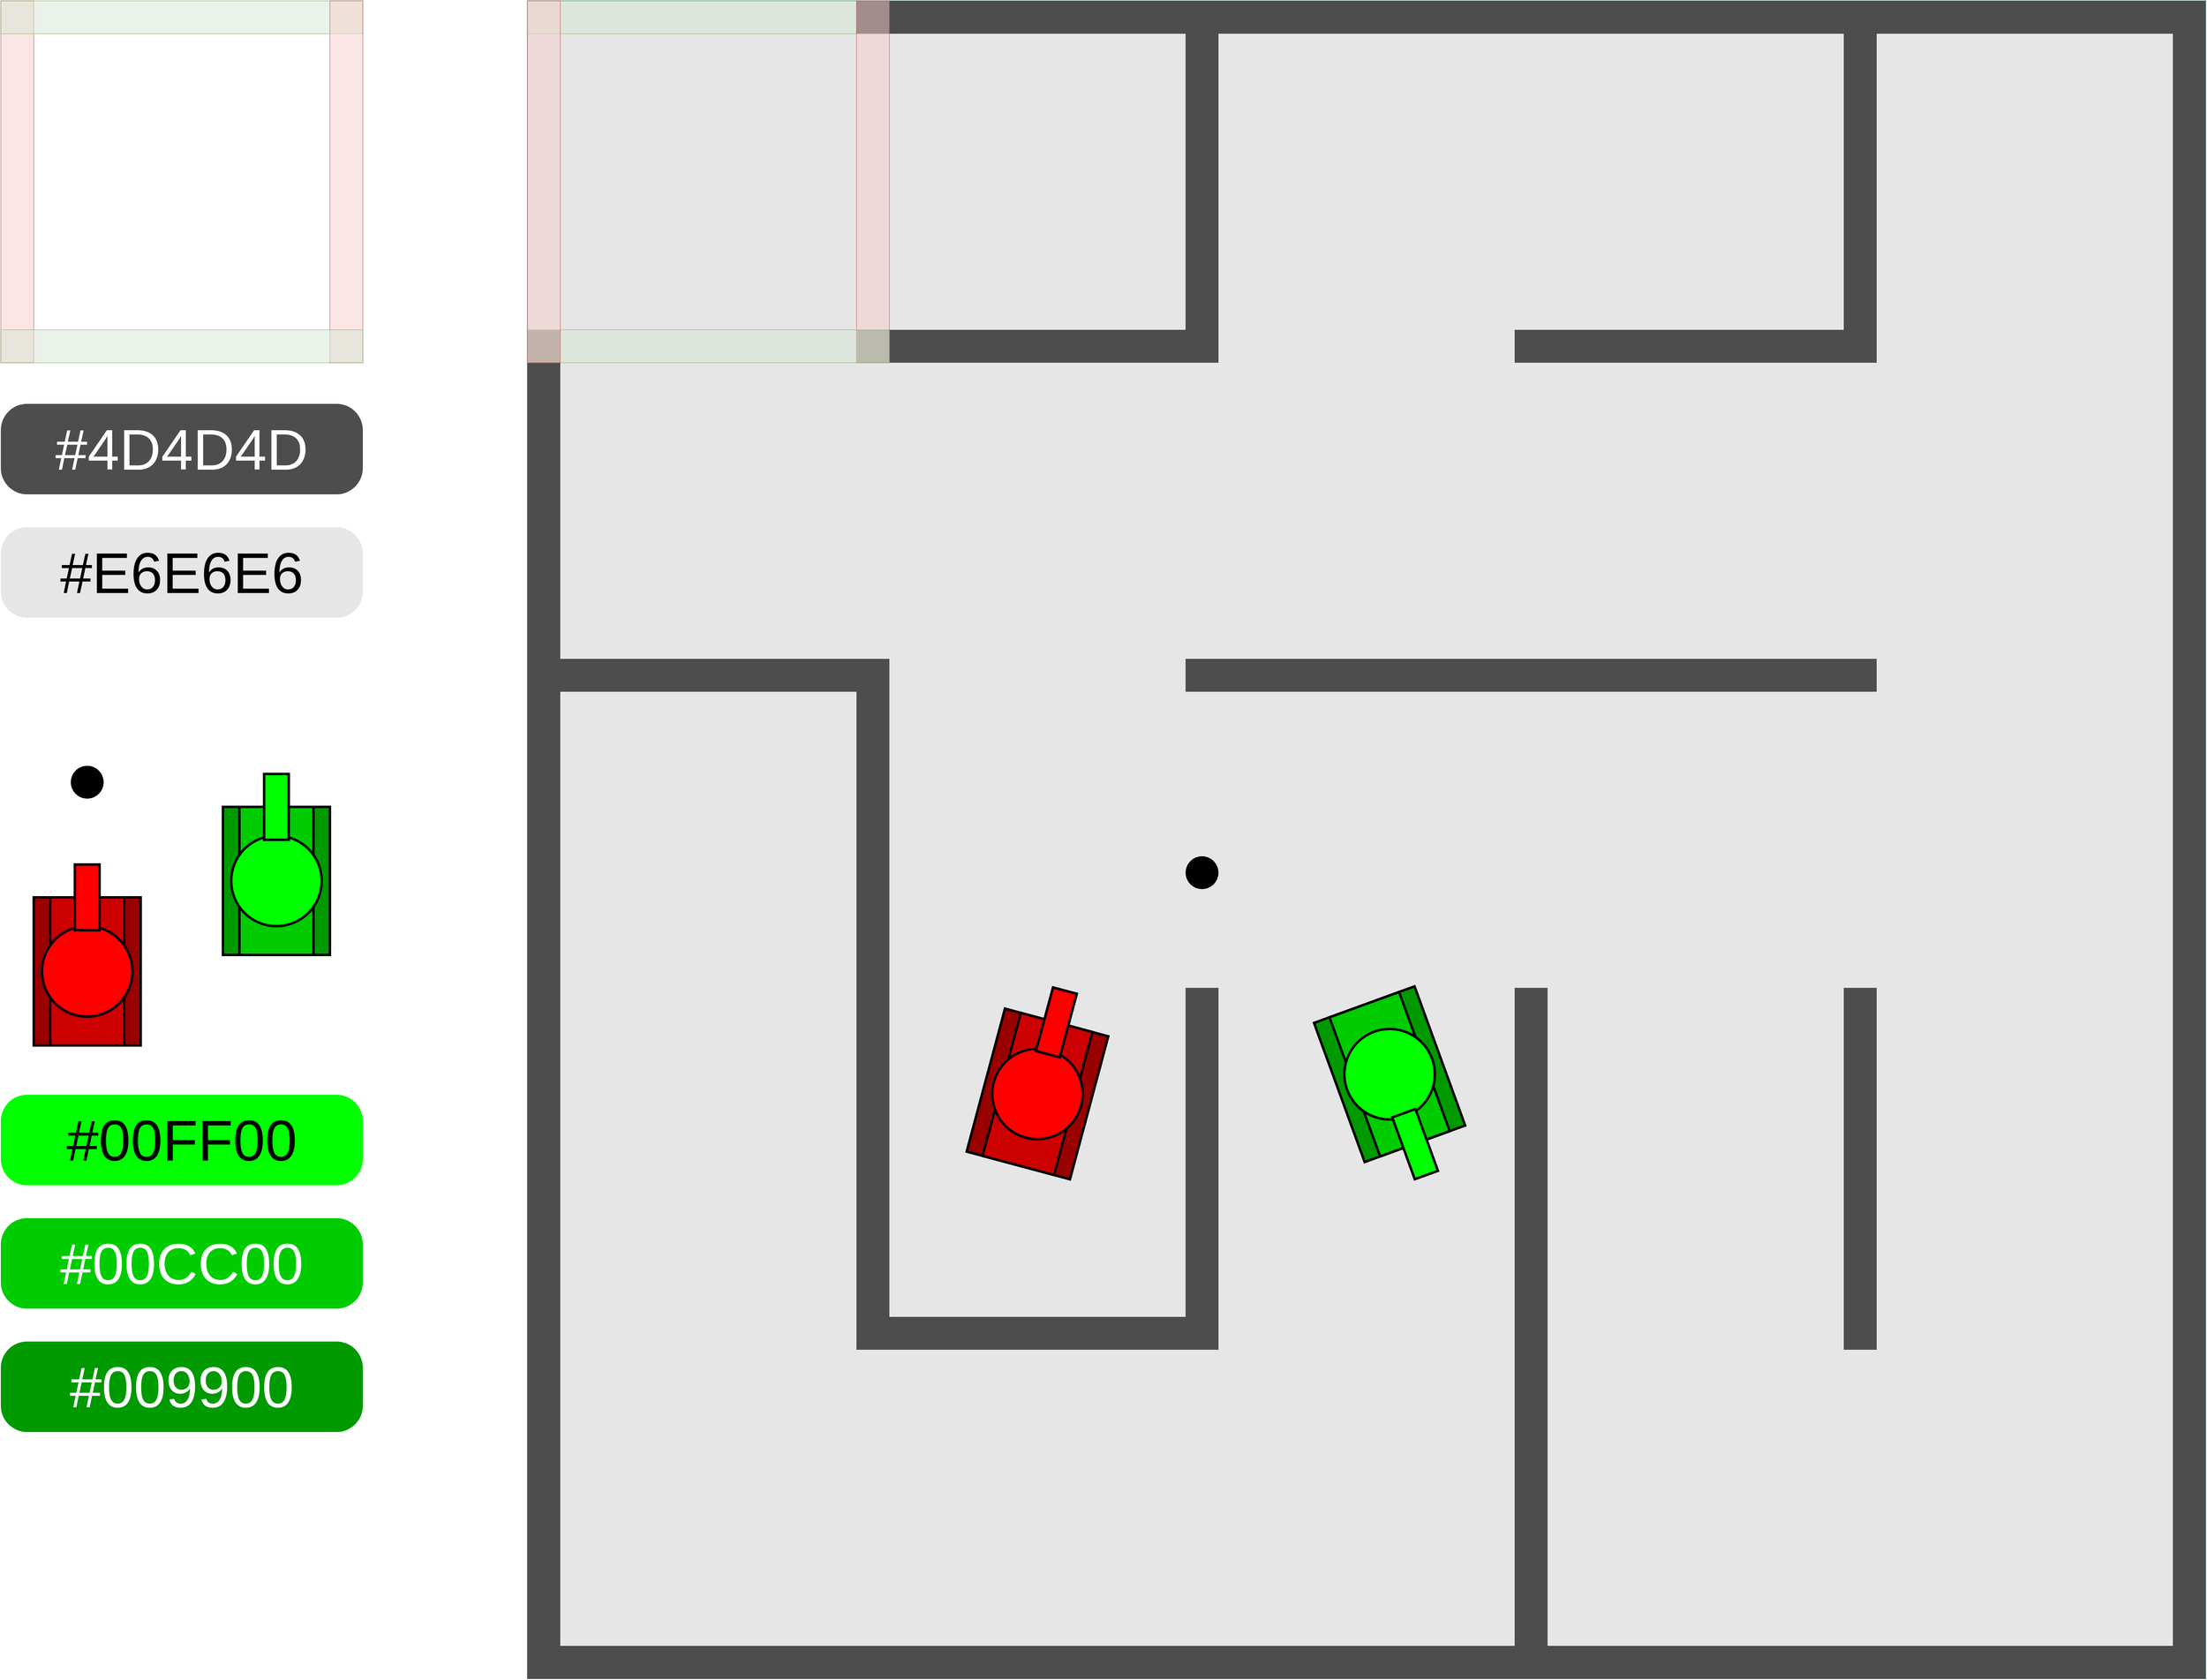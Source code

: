 <mxfile version="15.4.0" type="device"><diagram id="LvhOwxlkE0Zylr0DUV5j" name="第 1 页"><mxGraphModel dx="4890" dy="2346" grid="1" gridSize="10" guides="1" tooltips="1" connect="1" arrows="1" fold="1" page="1" pageScale="1" pageWidth="827" pageHeight="1169" math="0" shadow="0"><root><mxCell id="0"/><mxCell id="1" parent="0"/><mxCell id="feII0zLTvlAG82mkXa8M-296" value="" style="whiteSpace=wrap;html=1;aspect=fixed;strokeColor=#67AB9F;fillColor=#e6e6e6;" parent="1" vertex="1"><mxGeometry x="200" y="320" width="2040" height="2040" as="geometry"/></mxCell><mxCell id="feII0zLTvlAG82mkXa8M-137" value="" style="rounded=0;whiteSpace=wrap;html=1;fillColor=#d5e8d4;strokeColor=#82b366;opacity=50;" parent="1" vertex="1"><mxGeometry x="200" y="320" width="440" height="40" as="geometry"/></mxCell><mxCell id="feII0zLTvlAG82mkXa8M-218" value="" style="rounded=0;whiteSpace=wrap;html=1;fillColor=#4d4d4d;strokeColor=none;" parent="1" vertex="1"><mxGeometry x="1000" y="320" width="40" height="440" as="geometry"/></mxCell><mxCell id="feII0zLTvlAG82mkXa8M-219" value="" style="rounded=0;whiteSpace=wrap;html=1;fillColor=#4d4d4d;strokeColor=none;" parent="1" vertex="1"><mxGeometry x="600" y="720" width="440" height="40" as="geometry"/></mxCell><mxCell id="feII0zLTvlAG82mkXa8M-220" value="" style="rounded=0;whiteSpace=wrap;html=1;fillColor=#4d4d4d;strokeColor=none;" parent="1" vertex="1"><mxGeometry x="1000" y="320" width="440" height="40" as="geometry"/></mxCell><mxCell id="feII0zLTvlAG82mkXa8M-224" value="" style="rounded=0;whiteSpace=wrap;html=1;fillColor=#4d4d4d;strokeColor=none;" parent="1" vertex="1"><mxGeometry x="1400" y="320" width="440" height="40" as="geometry"/></mxCell><mxCell id="feII0zLTvlAG82mkXa8M-226" value="" style="rounded=0;whiteSpace=wrap;html=1;fillColor=#4d4d4d;strokeColor=none;" parent="1" vertex="1"><mxGeometry x="1800" y="320" width="40" height="440" as="geometry"/></mxCell><mxCell id="feII0zLTvlAG82mkXa8M-227" value="" style="rounded=0;whiteSpace=wrap;html=1;fillColor=#4d4d4d;strokeColor=none;" parent="1" vertex="1"><mxGeometry x="1400" y="720" width="440" height="40" as="geometry"/></mxCell><mxCell id="feII0zLTvlAG82mkXa8M-230" value="" style="rounded=0;whiteSpace=wrap;html=1;fillColor=#4d4d4d;strokeColor=none;" parent="1" vertex="1"><mxGeometry x="2200" y="320" width="40" height="440" as="geometry"/></mxCell><mxCell id="feII0zLTvlAG82mkXa8M-232" value="" style="rounded=0;whiteSpace=wrap;html=1;fillColor=#4d4d4d;strokeColor=none;" parent="1" vertex="1"><mxGeometry x="200" y="720" width="40" height="440" as="geometry"/></mxCell><mxCell id="feII0zLTvlAG82mkXa8M-235" value="" style="rounded=0;whiteSpace=wrap;html=1;fillColor=#4d4d4d;strokeColor=none;" parent="1" vertex="1"><mxGeometry x="200" y="1120" width="440" height="40" as="geometry"/></mxCell><mxCell id="feII0zLTvlAG82mkXa8M-241" value="" style="rounded=0;whiteSpace=wrap;html=1;fillColor=#4d4d4d;strokeColor=none;" parent="1" vertex="1"><mxGeometry x="1000" y="1120" width="440" height="40" as="geometry"/></mxCell><mxCell id="feII0zLTvlAG82mkXa8M-244" value="" style="rounded=0;whiteSpace=wrap;html=1;fillColor=#4d4d4d;strokeColor=none;" parent="1" vertex="1"><mxGeometry x="1400" y="1120" width="440" height="40" as="geometry"/></mxCell><mxCell id="feII0zLTvlAG82mkXa8M-250" value="" style="rounded=0;whiteSpace=wrap;html=1;fillColor=#4d4d4d;strokeColor=none;" parent="1" vertex="1"><mxGeometry x="600" y="1120" width="40" height="440" as="geometry"/></mxCell><mxCell id="feII0zLTvlAG82mkXa8M-262" value="" style="rounded=0;whiteSpace=wrap;html=1;fillColor=#4d4d4d;strokeColor=none;" parent="1" vertex="1"><mxGeometry x="2200" y="1120" width="40" height="440" as="geometry"/></mxCell><mxCell id="feII0zLTvlAG82mkXa8M-264" value="" style="rounded=0;whiteSpace=wrap;html=1;fillColor=#4d4d4d;strokeColor=none;" parent="1" vertex="1"><mxGeometry x="200" y="1520" width="40" height="440" as="geometry"/></mxCell><mxCell id="feII0zLTvlAG82mkXa8M-266" value="" style="rounded=0;whiteSpace=wrap;html=1;fillColor=#4d4d4d;strokeColor=none;" parent="1" vertex="1"><mxGeometry x="600" y="1520" width="40" height="440" as="geometry"/></mxCell><mxCell id="feII0zLTvlAG82mkXa8M-269" value="" style="rounded=0;whiteSpace=wrap;html=1;fillColor=#4d4d4d;strokeColor=none;" parent="1" vertex="1"><mxGeometry x="1000" y="1520" width="40" height="440" as="geometry"/></mxCell><mxCell id="feII0zLTvlAG82mkXa8M-270" value="" style="rounded=0;whiteSpace=wrap;html=1;fillColor=#4d4d4d;strokeColor=none;" parent="1" vertex="1"><mxGeometry x="600" y="1920" width="440" height="40" as="geometry"/></mxCell><mxCell id="feII0zLTvlAG82mkXa8M-272" value="" style="rounded=0;whiteSpace=wrap;html=1;fillColor=#4d4d4d;strokeColor=none;" parent="1" vertex="1"><mxGeometry x="1400" y="1520" width="40" height="440" as="geometry"/></mxCell><mxCell id="feII0zLTvlAG82mkXa8M-275" value="" style="rounded=0;whiteSpace=wrap;html=1;fillColor=#4d4d4d;strokeColor=none;" parent="1" vertex="1"><mxGeometry x="1800" y="1520" width="40" height="440" as="geometry"/></mxCell><mxCell id="feII0zLTvlAG82mkXa8M-278" value="" style="rounded=0;whiteSpace=wrap;html=1;fillColor=#4d4d4d;strokeColor=none;" parent="1" vertex="1"><mxGeometry x="2200" y="1520" width="40" height="440" as="geometry"/></mxCell><mxCell id="feII0zLTvlAG82mkXa8M-280" value="" style="rounded=0;whiteSpace=wrap;html=1;fillColor=#4d4d4d;strokeColor=none;" parent="1" vertex="1"><mxGeometry x="200" y="1920" width="40" height="440" as="geometry"/></mxCell><mxCell id="feII0zLTvlAG82mkXa8M-283" value="" style="rounded=0;whiteSpace=wrap;html=1;fillColor=#4d4d4d;strokeColor=none;" parent="1" vertex="1"><mxGeometry x="200" y="2320" width="440" height="40" as="geometry"/></mxCell><mxCell id="feII0zLTvlAG82mkXa8M-288" value="" style="rounded=0;whiteSpace=wrap;html=1;fillColor=#4d4d4d;strokeColor=none;" parent="1" vertex="1"><mxGeometry x="1400" y="1920" width="40" height="440" as="geometry"/></mxCell><mxCell id="feII0zLTvlAG82mkXa8M-294" value="" style="rounded=0;whiteSpace=wrap;html=1;fillColor=#4d4d4d;strokeColor=none;" parent="1" vertex="1"><mxGeometry x="2200" y="1920" width="40" height="440" as="geometry"/></mxCell><mxCell id="feII0zLTvlAG82mkXa8M-295" value="" style="rounded=0;whiteSpace=wrap;html=1;fillColor=#4d4d4d;strokeColor=none;" parent="1" vertex="1"><mxGeometry x="1800" y="2320" width="440" height="40" as="geometry"/></mxCell><mxCell id="feII0zLTvlAG82mkXa8M-297" value="" style="rounded=0;whiteSpace=wrap;html=1;fillColor=#f8cecc;strokeColor=#b85450;opacity=50;" parent="1" vertex="1"><mxGeometry x="-440" y="320" width="40" height="440" as="geometry"/></mxCell><mxCell id="feII0zLTvlAG82mkXa8M-298" value="" style="rounded=0;whiteSpace=wrap;html=1;fillColor=#d5e8d4;strokeColor=#82b366;opacity=50;" parent="1" vertex="1"><mxGeometry x="-440" y="320" width="440" height="40" as="geometry"/></mxCell><mxCell id="feII0zLTvlAG82mkXa8M-299" value="" style="rounded=0;whiteSpace=wrap;html=1;fillColor=#f8cecc;strokeColor=#b85450;opacity=50;" parent="1" vertex="1"><mxGeometry x="-40" y="320" width="40" height="440" as="geometry"/></mxCell><mxCell id="feII0zLTvlAG82mkXa8M-300" value="" style="rounded=0;whiteSpace=wrap;html=1;fillColor=#d5e8d4;strokeColor=#82b366;opacity=50;" parent="1" vertex="1"><mxGeometry x="-440" y="720" width="440" height="40" as="geometry"/></mxCell><mxCell id="feII0zLTvlAG82mkXa8M-301" value="&lt;font style=&quot;font-size: 70px&quot;&gt;#4D4D4D&lt;/font&gt;" style="text;html=1;strokeColor=none;fillColor=#4D4D4D;align=center;verticalAlign=middle;whiteSpace=wrap;rounded=1;fontColor=#FFFFFF;arcSize=29;" parent="1" vertex="1"><mxGeometry x="-440" y="810" width="440" height="110" as="geometry"/></mxCell><mxCell id="feII0zLTvlAG82mkXa8M-302" value="&lt;span style=&quot;font-size: 70px&quot;&gt;#E6E6E6&lt;/span&gt;" style="text;html=1;strokeColor=none;fillColor=#E6E6E6;align=center;verticalAlign=middle;whiteSpace=wrap;rounded=1;fontColor=#000000;arcSize=29;" parent="1" vertex="1"><mxGeometry x="-440" y="960" width="440" height="110" as="geometry"/></mxCell><mxCell id="bY970yLUa1JZd-r3W02L-13" value="" style="group;rotation=15;" vertex="1" connectable="0" parent="1"><mxGeometry x="760" y="1520" width="130" height="220" as="geometry"/></mxCell><mxCell id="bY970yLUa1JZd-r3W02L-2" value="" style="rounded=0;whiteSpace=wrap;html=1;strokeWidth=3;perimeterSpacing=3;shadow=0;glass=0;sketch=0;fillColor=#990000;rotation=15;" vertex="1" parent="bY970yLUa1JZd-r3W02L-13"><mxGeometry x="-5" y="39" width="130" height="180" as="geometry"/></mxCell><mxCell id="bY970yLUa1JZd-r3W02L-3" value="" style="rounded=0;whiteSpace=wrap;html=1;strokeWidth=3;fillColor=#CC0000;rotation=15;" vertex="1" parent="bY970yLUa1JZd-r3W02L-13"><mxGeometry x="15" y="39" width="90" height="180" as="geometry"/></mxCell><mxCell id="bY970yLUa1JZd-r3W02L-4" value="" style="ellipse;whiteSpace=wrap;html=1;aspect=fixed;strokeWidth=3;fillColor=#FF0000;rotation=15;" vertex="1" parent="bY970yLUa1JZd-r3W02L-13"><mxGeometry x="5" y="74" width="110" height="110" as="geometry"/></mxCell><mxCell id="bY970yLUa1JZd-r3W02L-5" value="" style="rounded=0;whiteSpace=wrap;html=1;gradientDirection=radial;strokeWidth=3;fillColor=#FF0000;rotation=15;" vertex="1" parent="bY970yLUa1JZd-r3W02L-13"><mxGeometry x="68" y="2" width="29.99" height="80" as="geometry"/></mxCell><mxCell id="bY970yLUa1JZd-r3W02L-16" value="" style="ellipse;whiteSpace=wrap;html=1;aspect=fixed;strokeColor=none;fillColor=#000000;" vertex="1" parent="1"><mxGeometry x="1000" y="1360" width="40" height="40" as="geometry"/></mxCell><mxCell id="bY970yLUa1JZd-r3W02L-17" value="" style="group;rotation=0;" vertex="1" connectable="0" parent="1"><mxGeometry x="-400" y="1370" width="130" height="220" as="geometry"/></mxCell><mxCell id="bY970yLUa1JZd-r3W02L-18" value="" style="rounded=0;whiteSpace=wrap;html=1;strokeWidth=3;perimeterSpacing=3;shadow=0;glass=0;sketch=0;fillColor=#990000;rotation=0;" vertex="1" parent="bY970yLUa1JZd-r3W02L-17"><mxGeometry y="40" width="130" height="180" as="geometry"/></mxCell><mxCell id="bY970yLUa1JZd-r3W02L-19" value="" style="rounded=0;whiteSpace=wrap;html=1;strokeWidth=3;fillColor=#CC0000;rotation=0;" vertex="1" parent="bY970yLUa1JZd-r3W02L-17"><mxGeometry x="20" y="40" width="90" height="180" as="geometry"/></mxCell><mxCell id="bY970yLUa1JZd-r3W02L-20" value="" style="ellipse;whiteSpace=wrap;html=1;aspect=fixed;strokeWidth=3;fillColor=#FF0000;rotation=0;" vertex="1" parent="bY970yLUa1JZd-r3W02L-17"><mxGeometry x="10" y="75" width="110" height="110" as="geometry"/></mxCell><mxCell id="bY970yLUa1JZd-r3W02L-21" value="" style="rounded=0;whiteSpace=wrap;html=1;gradientDirection=radial;strokeWidth=3;fillColor=#FF0000;rotation=0;" vertex="1" parent="bY970yLUa1JZd-r3W02L-17"><mxGeometry x="50" width="29.99" height="80" as="geometry"/></mxCell><mxCell id="bY970yLUa1JZd-r3W02L-22" value="" style="group;rotation=0;" vertex="1" connectable="0" parent="1"><mxGeometry x="-170" y="1260" width="130" height="220" as="geometry"/></mxCell><mxCell id="bY970yLUa1JZd-r3W02L-23" value="" style="rounded=0;whiteSpace=wrap;html=1;strokeWidth=3;perimeterSpacing=3;shadow=0;glass=0;sketch=0;fillColor=#009900;rotation=0;" vertex="1" parent="bY970yLUa1JZd-r3W02L-22"><mxGeometry y="40" width="130" height="180" as="geometry"/></mxCell><mxCell id="bY970yLUa1JZd-r3W02L-24" value="" style="rounded=0;whiteSpace=wrap;html=1;strokeWidth=3;fillColor=#00CC00;rotation=0;" vertex="1" parent="bY970yLUa1JZd-r3W02L-22"><mxGeometry x="20" y="40" width="90" height="180" as="geometry"/></mxCell><mxCell id="bY970yLUa1JZd-r3W02L-25" value="" style="ellipse;whiteSpace=wrap;html=1;aspect=fixed;strokeWidth=3;fillColor=#00FF00;rotation=0;" vertex="1" parent="bY970yLUa1JZd-r3W02L-22"><mxGeometry x="10" y="75" width="110" height="110" as="geometry"/></mxCell><mxCell id="bY970yLUa1JZd-r3W02L-26" value="" style="rounded=0;whiteSpace=wrap;html=1;gradientDirection=radial;strokeWidth=3;fillColor=#00FF00;rotation=0;" vertex="1" parent="bY970yLUa1JZd-r3W02L-22"><mxGeometry x="50" width="29.99" height="80" as="geometry"/></mxCell><mxCell id="bY970yLUa1JZd-r3W02L-27" value="" style="ellipse;whiteSpace=wrap;html=1;aspect=fixed;strokeColor=none;fillColor=#000000;" vertex="1" parent="1"><mxGeometry x="-355" y="1250" width="40" height="40" as="geometry"/></mxCell><mxCell id="bY970yLUa1JZd-r3W02L-29" value="&lt;font style=&quot;font-size: 70px&quot;&gt;#00FF00&lt;/font&gt;" style="text;html=1;strokeColor=none;fillColor=#00FF00;align=center;verticalAlign=middle;whiteSpace=wrap;rounded=1;fontColor=#000000;arcSize=29;" vertex="1" parent="1"><mxGeometry x="-440" y="1650" width="440" height="110" as="geometry"/></mxCell><mxCell id="bY970yLUa1JZd-r3W02L-30" value="&lt;font style=&quot;font-size: 70px&quot;&gt;#00CC00&lt;/font&gt;" style="text;html=1;strokeColor=none;fillColor=#00CC00;align=center;verticalAlign=middle;whiteSpace=wrap;rounded=1;fontColor=#FFFFFF;arcSize=29;" vertex="1" parent="1"><mxGeometry x="-440" y="1800" width="440" height="110" as="geometry"/></mxCell><mxCell id="bY970yLUa1JZd-r3W02L-31" value="&lt;font style=&quot;font-size: 70px&quot;&gt;#009900&lt;/font&gt;" style="text;html=1;strokeColor=none;fillColor=#009900;align=center;verticalAlign=middle;whiteSpace=wrap;rounded=1;fontColor=#FFFFFF;arcSize=29;" vertex="1" parent="1"><mxGeometry x="-440" y="1950" width="440" height="110" as="geometry"/></mxCell><mxCell id="bY970yLUa1JZd-r3W02L-32" value="" style="group;rotation=-200;" vertex="1" connectable="0" parent="1"><mxGeometry x="1190" y="1534" width="130" height="220" as="geometry"/></mxCell><mxCell id="bY970yLUa1JZd-r3W02L-33" value="" style="rounded=0;whiteSpace=wrap;html=1;strokeWidth=3;perimeterSpacing=3;shadow=0;glass=0;sketch=0;fillColor=#009900;rotation=-200;" vertex="1" parent="bY970yLUa1JZd-r3W02L-32"><mxGeometry x="-7" y="1" width="130" height="180" as="geometry"/></mxCell><mxCell id="bY970yLUa1JZd-r3W02L-34" value="" style="rounded=0;whiteSpace=wrap;html=1;strokeWidth=3;fillColor=#00CC00;rotation=-200;" vertex="1" parent="bY970yLUa1JZd-r3W02L-32"><mxGeometry x="13" y="1" width="90" height="180" as="geometry"/></mxCell><mxCell id="bY970yLUa1JZd-r3W02L-35" value="" style="ellipse;whiteSpace=wrap;html=1;aspect=fixed;strokeWidth=3;fillColor=#00FF00;rotation=-200;" vertex="1" parent="bY970yLUa1JZd-r3W02L-32"><mxGeometry x="3" y="36" width="110" height="110" as="geometry"/></mxCell><mxCell id="bY970yLUa1JZd-r3W02L-36" value="" style="rounded=0;whiteSpace=wrap;html=1;gradientDirection=radial;strokeWidth=3;fillColor=#00FF00;rotation=-200;" vertex="1" parent="bY970yLUa1JZd-r3W02L-32"><mxGeometry x="74" y="136" width="29.99" height="80" as="geometry"/></mxCell><mxCell id="bY970yLUa1JZd-r3W02L-37" value="" style="rounded=0;whiteSpace=wrap;html=1;fillColor=#4d4d4d;strokeColor=none;" vertex="1" parent="1"><mxGeometry x="200" y="1120" width="40" height="440" as="geometry"/></mxCell><mxCell id="bY970yLUa1JZd-r3W02L-38" value="" style="rounded=0;whiteSpace=wrap;html=1;fillColor=#4d4d4d;strokeColor=none;" vertex="1" parent="1"><mxGeometry x="2200" y="720" width="40" height="440" as="geometry"/></mxCell><mxCell id="bY970yLUa1JZd-r3W02L-39" value="" style="rounded=0;whiteSpace=wrap;html=1;fillColor=#4d4d4d;strokeColor=none;" vertex="1" parent="1"><mxGeometry x="1400" y="2320" width="440" height="40" as="geometry"/></mxCell><mxCell id="bY970yLUa1JZd-r3W02L-40" value="" style="rounded=0;whiteSpace=wrap;html=1;fillColor=#4d4d4d;strokeColor=none;" vertex="1" parent="1"><mxGeometry x="1000" y="2320" width="440" height="40" as="geometry"/></mxCell><mxCell id="bY970yLUa1JZd-r3W02L-41" value="" style="rounded=0;whiteSpace=wrap;html=1;fillColor=#4d4d4d;strokeColor=none;" vertex="1" parent="1"><mxGeometry x="600" y="2320" width="440" height="40" as="geometry"/></mxCell><mxCell id="bY970yLUa1JZd-r3W02L-42" value="" style="rounded=0;whiteSpace=wrap;html=1;fillColor=#4d4d4d;strokeColor=none;" vertex="1" parent="1"><mxGeometry x="1800" y="320" width="440" height="40" as="geometry"/></mxCell><mxCell id="bY970yLUa1JZd-r3W02L-43" value="" style="rounded=0;whiteSpace=wrap;html=1;fillColor=#4d4d4d;strokeColor=none;" vertex="1" parent="1"><mxGeometry x="600" y="320" width="440" height="40" as="geometry"/></mxCell><mxCell id="feII0zLTvlAG82mkXa8M-139" value="" style="rounded=0;whiteSpace=wrap;html=1;fillColor=#f8cecc;strokeColor=#b85450;opacity=50;" parent="1" vertex="1"><mxGeometry x="600" y="320" width="40" height="440" as="geometry"/></mxCell><mxCell id="feII0zLTvlAG82mkXa8M-140" value="" style="rounded=0;whiteSpace=wrap;html=1;fillColor=#d5e8d4;strokeColor=#82b366;opacity=50;" parent="1" vertex="1"><mxGeometry x="200" y="720" width="440" height="40" as="geometry"/></mxCell><mxCell id="feII0zLTvlAG82mkXa8M-136" value="" style="rounded=0;whiteSpace=wrap;html=1;fillColor=#f8cecc;strokeColor=#b85450;opacity=50;" parent="1" vertex="1"><mxGeometry x="200" y="320" width="40" height="440" as="geometry"/></mxCell></root></mxGraphModel></diagram></mxfile>